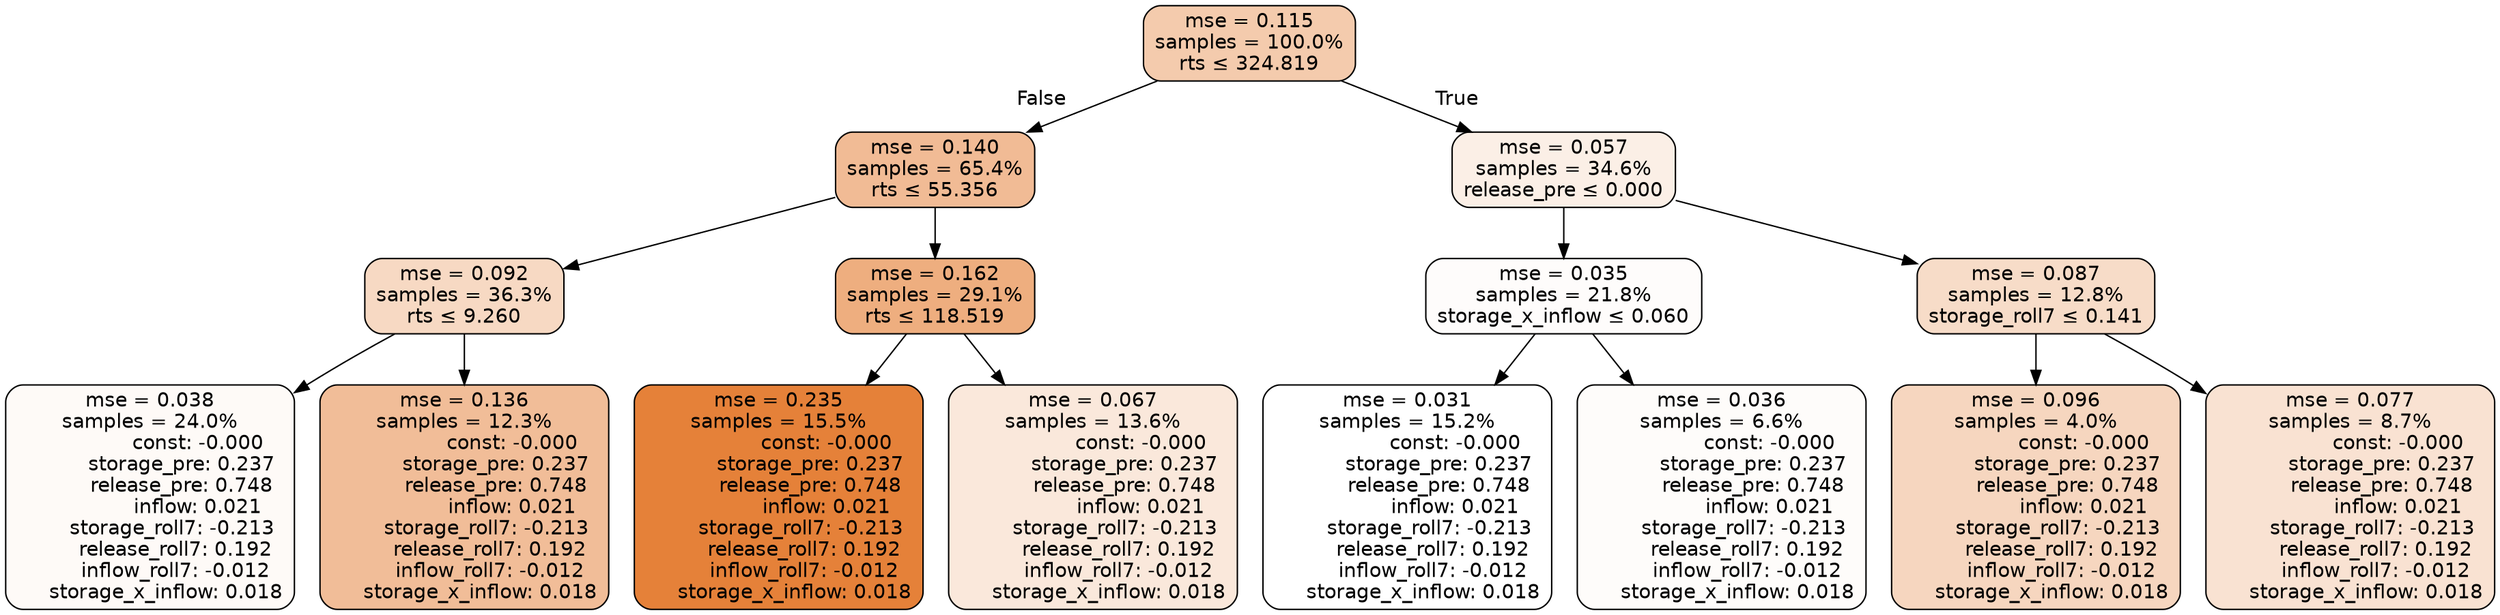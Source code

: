 digraph tree {
node [shape=rectangle, style="filled, rounded", color="black", fontname=helvetica] ;
edge [fontname=helvetica] ;
	"0" [label="mse = 0.115
samples = 100.0%
rts &le; 324.819", fillcolor="#f4cbad"]
	"1" [label="mse = 0.140
samples = 65.4%
rts &le; 55.356", fillcolor="#f1bb95"]
	"2" [label="mse = 0.092
samples = 36.3%
rts &le; 9.260", fillcolor="#f7d9c3"]
	"3" [label="mse = 0.038
samples = 24.0%
               const: -0.000
          storage_pre: 0.237
          release_pre: 0.748
               inflow: 0.021
       storage_roll7: -0.213
        release_roll7: 0.192
        inflow_roll7: -0.012
     storage_x_inflow: 0.018", fillcolor="#fefaf7"]
	"4" [label="mse = 0.136
samples = 12.3%
               const: -0.000
          storage_pre: 0.237
          release_pre: 0.748
               inflow: 0.021
       storage_roll7: -0.213
        release_roll7: 0.192
        inflow_roll7: -0.012
     storage_x_inflow: 0.018", fillcolor="#f1bd98"]
	"5" [label="mse = 0.162
samples = 29.1%
rts &le; 118.519", fillcolor="#eeae7f"]
	"6" [label="mse = 0.235
samples = 15.5%
               const: -0.000
          storage_pre: 0.237
          release_pre: 0.748
               inflow: 0.021
       storage_roll7: -0.213
        release_roll7: 0.192
        inflow_roll7: -0.012
     storage_x_inflow: 0.018", fillcolor="#e58139"]
	"7" [label="mse = 0.067
samples = 13.6%
               const: -0.000
          storage_pre: 0.237
          release_pre: 0.748
               inflow: 0.021
       storage_roll7: -0.213
        release_roll7: 0.192
        inflow_roll7: -0.012
     storage_x_inflow: 0.018", fillcolor="#fae8db"]
	"8" [label="mse = 0.057
samples = 34.6%
release_pre &le; 0.000", fillcolor="#fbefe6"]
	"9" [label="mse = 0.035
samples = 21.8%
storage_x_inflow &le; 0.060", fillcolor="#fefcfb"]
	"10" [label="mse = 0.031
samples = 15.2%
               const: -0.000
          storage_pre: 0.237
          release_pre: 0.748
               inflow: 0.021
       storage_roll7: -0.213
        release_roll7: 0.192
        inflow_roll7: -0.012
     storage_x_inflow: 0.018", fillcolor="#ffffff"]
	"11" [label="mse = 0.036
samples = 6.6%
               const: -0.000
          storage_pre: 0.237
          release_pre: 0.748
               inflow: 0.021
       storage_roll7: -0.213
        release_roll7: 0.192
        inflow_roll7: -0.012
     storage_x_inflow: 0.018", fillcolor="#fefcfa"]
	"12" [label="mse = 0.087
samples = 12.8%
storage_roll7 &le; 0.141", fillcolor="#f7dcc8"]
	"13" [label="mse = 0.096
samples = 4.0%
               const: -0.000
          storage_pre: 0.237
          release_pre: 0.748
               inflow: 0.021
       storage_roll7: -0.213
        release_roll7: 0.192
        inflow_roll7: -0.012
     storage_x_inflow: 0.018", fillcolor="#f6d6bf"]
	"14" [label="mse = 0.077
samples = 8.7%
               const: -0.000
          storage_pre: 0.237
          release_pre: 0.748
               inflow: 0.021
       storage_roll7: -0.213
        release_roll7: 0.192
        inflow_roll7: -0.012
     storage_x_inflow: 0.018", fillcolor="#f9e2d2"]

	"0" -> "1" [labeldistance=2.5, labelangle=45, headlabel="False"]
	"1" -> "2"
	"2" -> "3"
	"2" -> "4"
	"1" -> "5"
	"5" -> "6"
	"5" -> "7"
	"0" -> "8" [labeldistance=2.5, labelangle=-45, headlabel="True"]
	"8" -> "9"
	"9" -> "10"
	"9" -> "11"
	"8" -> "12"
	"12" -> "13"
	"12" -> "14"
}